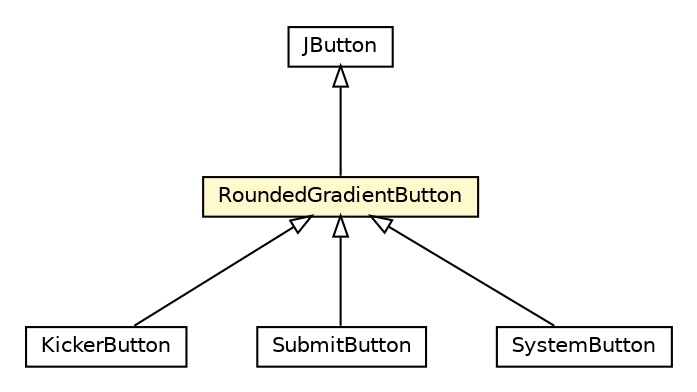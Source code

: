 #!/usr/local/bin/dot
#
# Class diagram 
# Generated by UMLGraph version R5_6-24-gf6e263 (http://www.umlgraph.org/)
#

digraph G {
	edge [fontname="Helvetica",fontsize=10,labelfontname="Helvetica",labelfontsize=10];
	node [fontname="Helvetica",fontsize=10,shape=plaintext];
	nodesep=0.25;
	ranksep=0.5;
	// org.universAAL.ui.gui.swing.bluesteelLAF.support.KickerButton
	c7095125 [label=<<table title="org.universAAL.ui.gui.swing.bluesteelLAF.support.KickerButton" border="0" cellborder="1" cellspacing="0" cellpadding="2" port="p" href="./KickerButton.html">
		<tr><td><table border="0" cellspacing="0" cellpadding="1">
<tr><td align="center" balign="center"> KickerButton </td></tr>
		</table></td></tr>
		</table>>, URL="./KickerButton.html", fontname="Helvetica", fontcolor="black", fontsize=10.0];
	// org.universAAL.ui.gui.swing.bluesteelLAF.support.SubmitButton
	c7095132 [label=<<table title="org.universAAL.ui.gui.swing.bluesteelLAF.support.SubmitButton" border="0" cellborder="1" cellspacing="0" cellpadding="2" port="p" href="./SubmitButton.html">
		<tr><td><table border="0" cellspacing="0" cellpadding="1">
<tr><td align="center" balign="center"> SubmitButton </td></tr>
		</table></td></tr>
		</table>>, URL="./SubmitButton.html", fontname="Helvetica", fontcolor="black", fontsize=10.0];
	// org.universAAL.ui.gui.swing.bluesteelLAF.support.RoundedGradientButton
	c7095133 [label=<<table title="org.universAAL.ui.gui.swing.bluesteelLAF.support.RoundedGradientButton" border="0" cellborder="1" cellspacing="0" cellpadding="2" port="p" bgcolor="lemonChiffon" href="./RoundedGradientButton.html">
		<tr><td><table border="0" cellspacing="0" cellpadding="1">
<tr><td align="center" balign="center"> RoundedGradientButton </td></tr>
		</table></td></tr>
		</table>>, URL="./RoundedGradientButton.html", fontname="Helvetica", fontcolor="black", fontsize=10.0];
	// org.universAAL.ui.gui.swing.bluesteelLAF.support.SystemButton
	c7095135 [label=<<table title="org.universAAL.ui.gui.swing.bluesteelLAF.support.SystemButton" border="0" cellborder="1" cellspacing="0" cellpadding="2" port="p" href="./SystemButton.html">
		<tr><td><table border="0" cellspacing="0" cellpadding="1">
<tr><td align="center" balign="center"> SystemButton </td></tr>
		</table></td></tr>
		</table>>, URL="./SystemButton.html", fontname="Helvetica", fontcolor="black", fontsize=10.0];
	//org.universAAL.ui.gui.swing.bluesteelLAF.support.KickerButton extends org.universAAL.ui.gui.swing.bluesteelLAF.support.RoundedGradientButton
	c7095133:p -> c7095125:p [dir=back,arrowtail=empty];
	//org.universAAL.ui.gui.swing.bluesteelLAF.support.SubmitButton extends org.universAAL.ui.gui.swing.bluesteelLAF.support.RoundedGradientButton
	c7095133:p -> c7095132:p [dir=back,arrowtail=empty];
	//org.universAAL.ui.gui.swing.bluesteelLAF.support.RoundedGradientButton extends javax.swing.JButton
	c7095667:p -> c7095133:p [dir=back,arrowtail=empty];
	//org.universAAL.ui.gui.swing.bluesteelLAF.support.SystemButton extends org.universAAL.ui.gui.swing.bluesteelLAF.support.RoundedGradientButton
	c7095133:p -> c7095135:p [dir=back,arrowtail=empty];
	// javax.swing.JButton
	c7095667 [label=<<table title="javax.swing.JButton" border="0" cellborder="1" cellspacing="0" cellpadding="2" port="p" href="http://java.sun.com/j2se/1.4.2/docs/api/javax/swing/JButton.html">
		<tr><td><table border="0" cellspacing="0" cellpadding="1">
<tr><td align="center" balign="center"> JButton </td></tr>
		</table></td></tr>
		</table>>, URL="http://java.sun.com/j2se/1.4.2/docs/api/javax/swing/JButton.html", fontname="Helvetica", fontcolor="black", fontsize=10.0];
}

